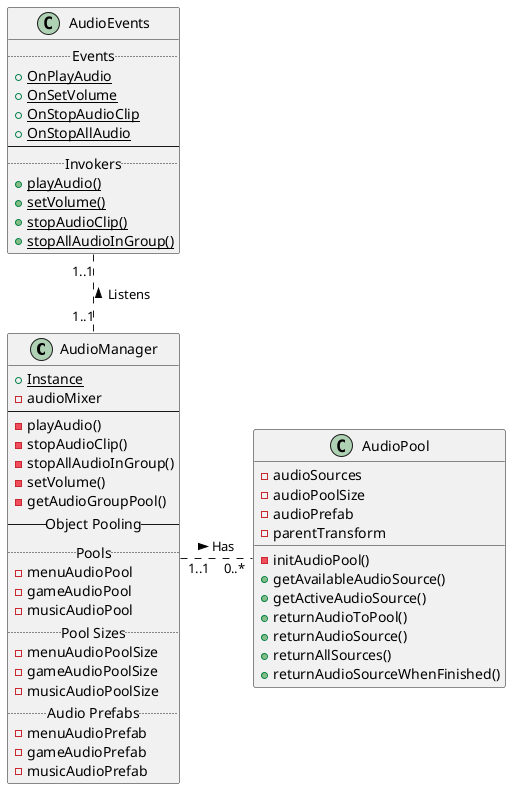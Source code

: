 @startuml inputsystem
class AudioManager {
    {static} +Instance
    -audioMixer
    ---
    -playAudio()
    -stopAudioClip()
    -stopAllAudioInGroup()
    -setVolume()
    -getAudioGroupPool()
    --Object Pooling--
    ..Pools..
    -menuAudioPool
    -gameAudioPool
    -musicAudioPool
    ..Pool Sizes..
    -menuAudioPoolSize
    -gameAudioPoolSize
    -musicAudioPoolSize
    ..Audio Prefabs..
    -menuAudioPrefab
    -gameAudioPrefab
    -musicAudioPrefab
}

class AudioEvents {
    ..Events..
    {static} +OnPlayAudio
    {static} +OnSetVolume
    {static} +OnStopAudioClip
    {static} +OnStopAllAudio
    ---
    ..Invokers..
    {static} +playAudio()
    {static} +setVolume()
    {static} +stopAudioClip()
    {static} +stopAllAudioInGroup()
}

class AudioPool {
    -audioSources
    -audioPoolSize
    -audioPrefab
    -parentTransform
    -initAudioPool()
    +getAvailableAudioSource()
    +getActiveAudioSource()
    +returnAudioToPool()
    +returnAudioSource()
    +returnAllSources()
    +returnAudioSourceWhenFinished()
}

AudioManager       "1..1"    .up.     "1..1"    AudioEvents    : "Listens >"
AudioManager       "1..1"    .right.  "0..*"    AudioPool      : "Has >"

@enduml
